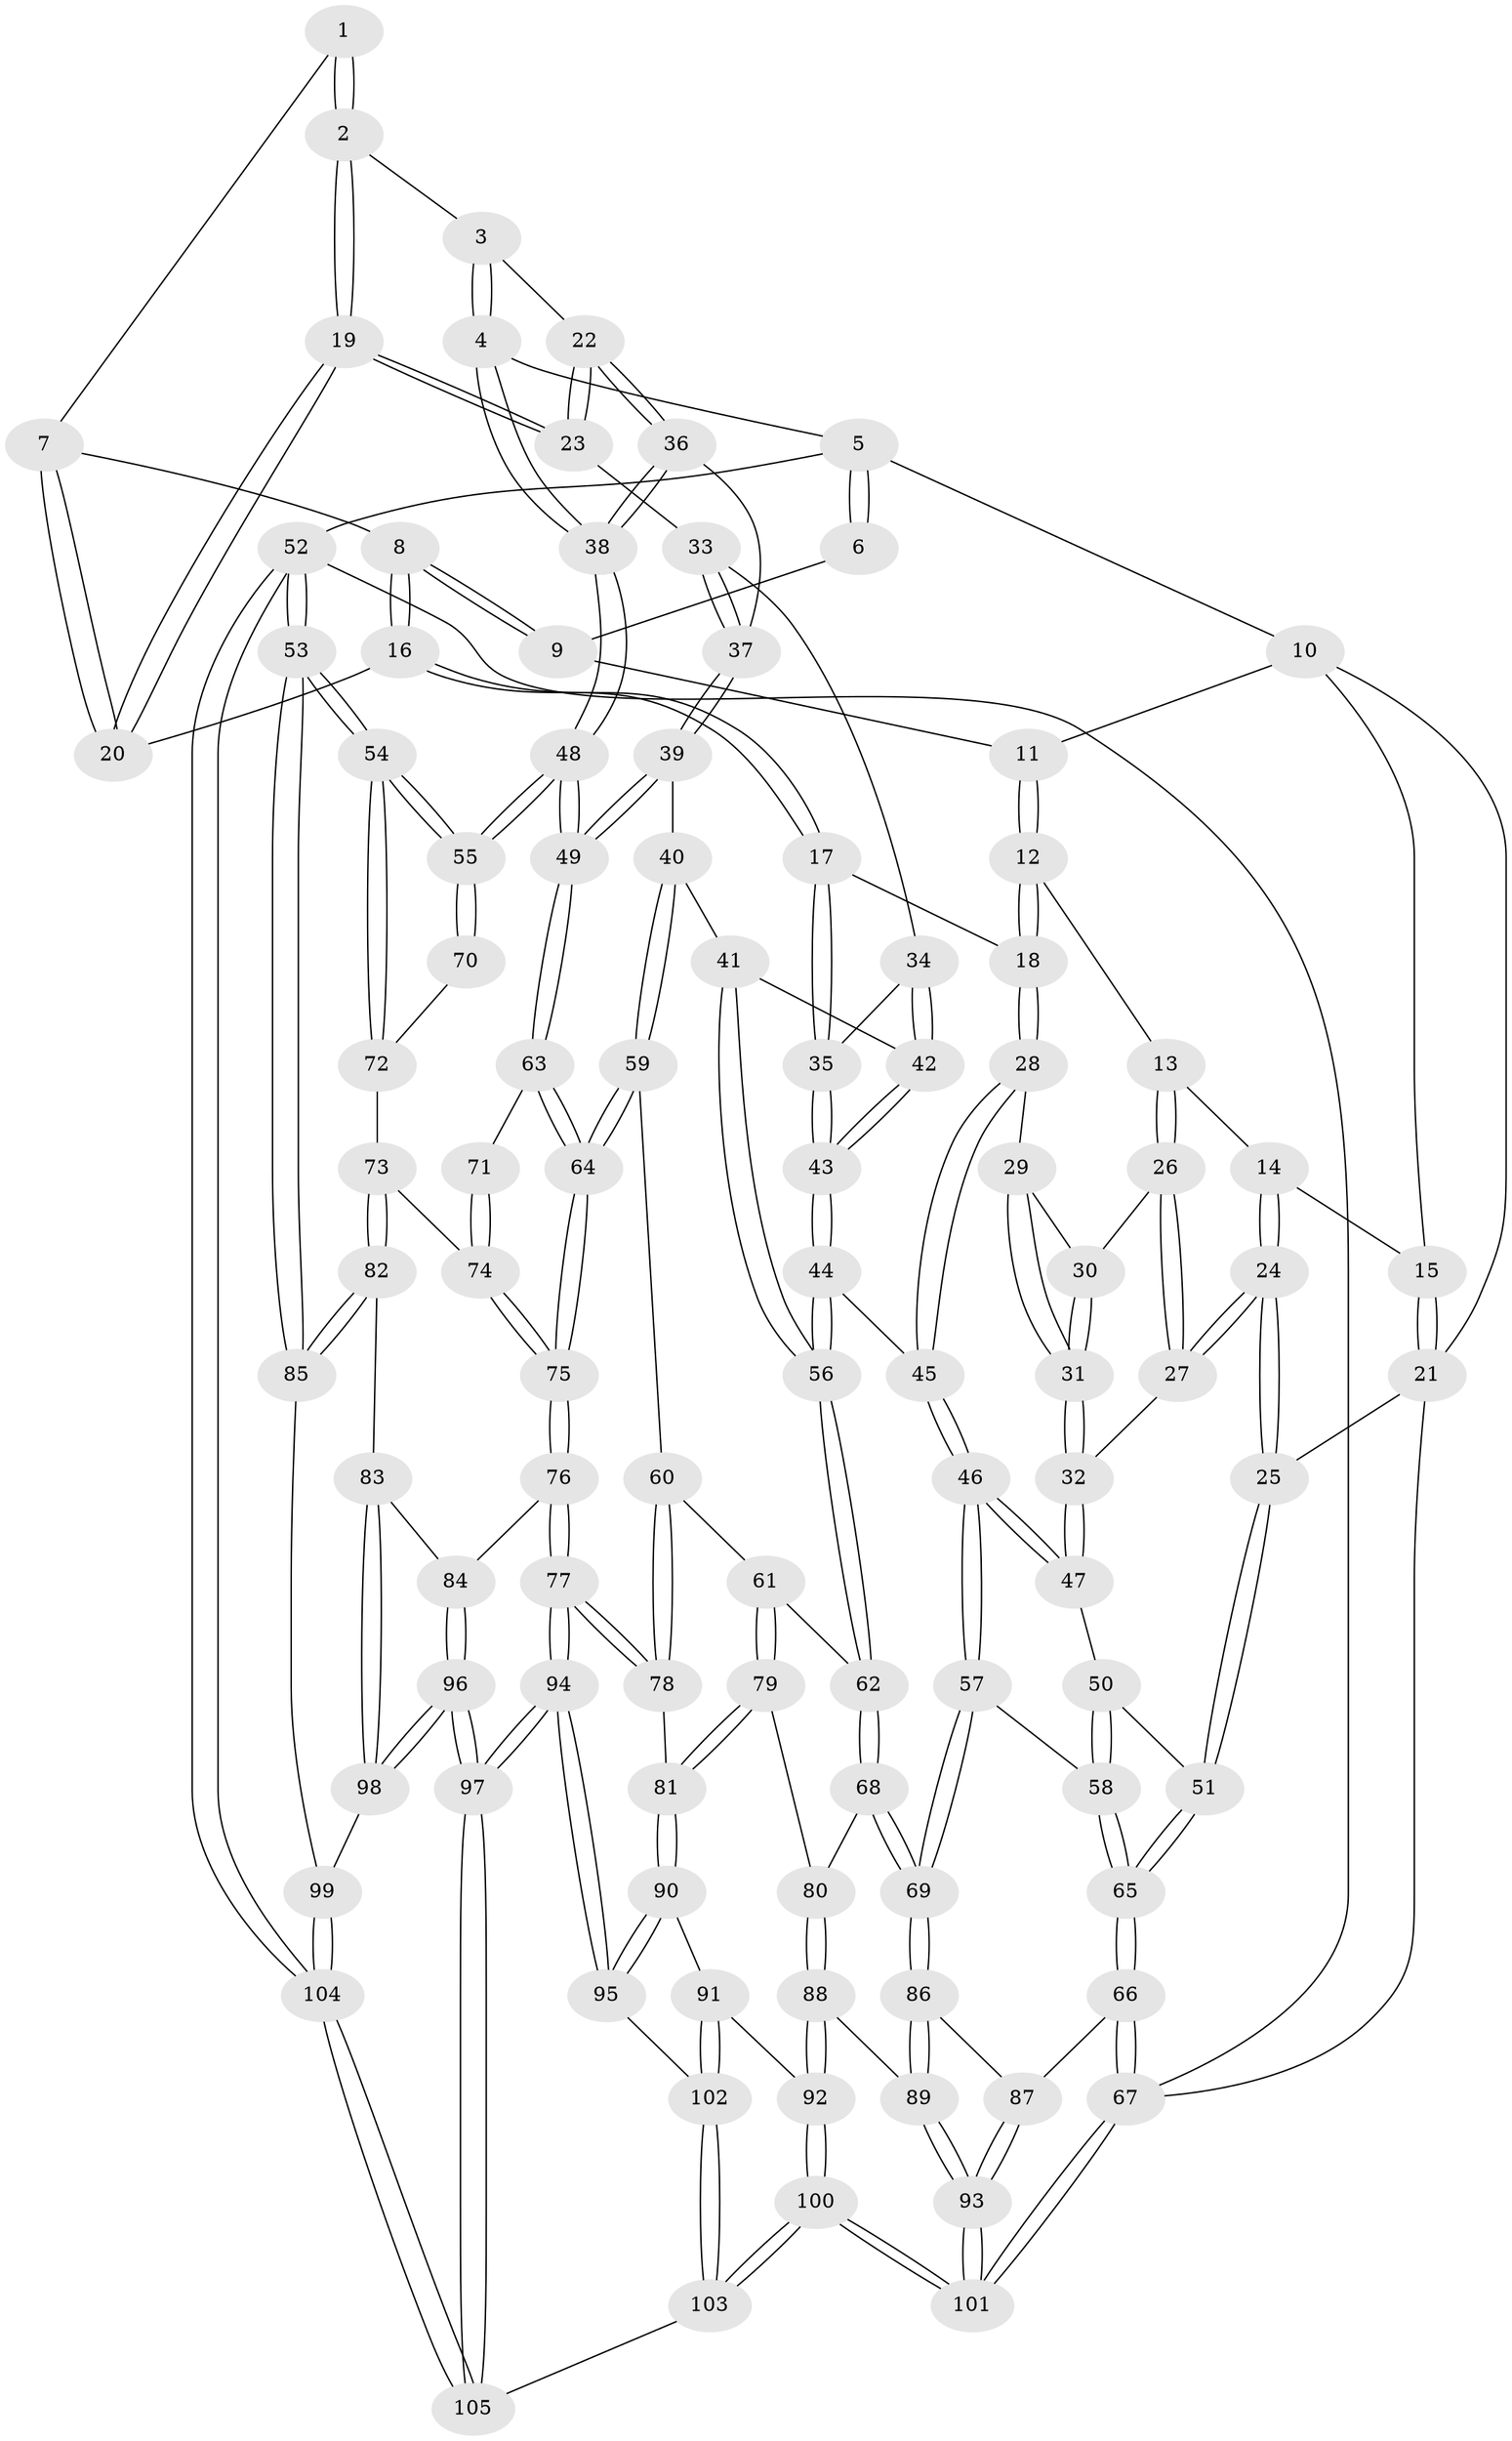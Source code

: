 // Generated by graph-tools (version 1.1) at 2025/27/03/09/25 03:27:11]
// undirected, 105 vertices, 259 edges
graph export_dot {
graph [start="1"]
  node [color=gray90,style=filled];
  1 [pos="+0.7032844936287255+0"];
  2 [pos="+0.834052458982778+0.10444290266687575"];
  3 [pos="+0.8341255686913045+0.10441032295305523"];
  4 [pos="+1+0"];
  5 [pos="+1+0"];
  6 [pos="+0.7001718409904222+0"];
  7 [pos="+0.6900483903643942+0.06324161338779324"];
  8 [pos="+0.5165317521527802+0"];
  9 [pos="+0.43933385078519177+0"];
  10 [pos="+0.17976047805122014+0"];
  11 [pos="+0.4158804246833995+0"];
  12 [pos="+0.3350920097552975+0.09681745086424957"];
  13 [pos="+0.1449922707856558+0.1428980068053724"];
  14 [pos="+0.14005654637086284+0.14049568150935157"];
  15 [pos="+0.1342545882060199+0.0697606730698163"];
  16 [pos="+0.5620943337803855+0.1377440538663158"];
  17 [pos="+0.5205991080916575+0.1855171989603977"];
  18 [pos="+0.3948132389381094+0.23784751915285776"];
  19 [pos="+0.7179564912132265+0.17637851354257"];
  20 [pos="+0.6943129563338022+0.15878828344103282"];
  21 [pos="+0+0"];
  22 [pos="+0.8820864015775018+0.28568933489212933"];
  23 [pos="+0.7218769785195245+0.20690700393263978"];
  24 [pos="+0+0.23996266551344153"];
  25 [pos="+0+0.24922383560722774"];
  26 [pos="+0.1453684923870011+0.14363395133345905"];
  27 [pos="+0.13269586946525044+0.3147346342327322"];
  28 [pos="+0.38146856032806764+0.27677189175549866"];
  29 [pos="+0.37874666550453395+0.27729935792372234"];
  30 [pos="+0.18456389167124895+0.19841338939836897"];
  31 [pos="+0.20976567866133397+0.35402816426176387"];
  32 [pos="+0.19936067499196464+0.3655756993802768"];
  33 [pos="+0.7115132640336981+0.23839795978868977"];
  34 [pos="+0.6692878055820088+0.2927161258369265"];
  35 [pos="+0.5979213387940806+0.3140375332053883"];
  36 [pos="+0.8970987796418304+0.29733483218723233"];
  37 [pos="+0.8080709696114664+0.3837336921914161"];
  38 [pos="+1+0.27922810654292035"];
  39 [pos="+0.7934210727210285+0.4243944419365079"];
  40 [pos="+0.7478112989404981+0.43544243549530176"];
  41 [pos="+0.7250310475248161+0.41969154132065295"];
  42 [pos="+0.6968422166496308+0.37549205573477096"];
  43 [pos="+0.5238891985832104+0.4109993476102244"];
  44 [pos="+0.5063700054954757+0.42968229918848333"];
  45 [pos="+0.43347248594291143+0.37961360042739944"];
  46 [pos="+0.2508941233687982+0.5191218308641453"];
  47 [pos="+0.1920833228601269+0.39466615213087114"];
  48 [pos="+1+0.40765452160499227"];
  49 [pos="+0.844117564842097+0.46775494185581934"];
  50 [pos="+0.07834229906765008+0.4230652363758866"];
  51 [pos="+0+0.393224830820688"];
  52 [pos="+1+1"];
  53 [pos="+1+0.8260544281154202"];
  54 [pos="+1+0.5688016995161719"];
  55 [pos="+1+0.4140535659429703"];
  56 [pos="+0.5124308398185901+0.44542015033328985"];
  57 [pos="+0.247818563126419+0.5566977090400136"];
  58 [pos="+0.12358863717607818+0.5645479503445918"];
  59 [pos="+0.7015016019515263+0.5245421361717418"];
  60 [pos="+0.6558955405404969+0.5359050187734213"];
  61 [pos="+0.6218584496034386+0.534007455475448"];
  62 [pos="+0.513883716753616+0.4546136553750172"];
  63 [pos="+0.846347286401466+0.5380981087187547"];
  64 [pos="+0.7864918835725915+0.617204691729893"];
  65 [pos="+0+0.6856593070478075"];
  66 [pos="+0+0.6923578883683411"];
  67 [pos="+0+1"];
  68 [pos="+0.46731582556277046+0.5510309139034134"];
  69 [pos="+0.28357579946944284+0.6167726167329962"];
  70 [pos="+0.897047747533616+0.5474010723903503"];
  71 [pos="+0.8689235075449612+0.5473607405192719"];
  72 [pos="+0.9763214599529334+0.6138337523518513"];
  73 [pos="+0.9277867684459427+0.6325047478568746"];
  74 [pos="+0.9236376634861491+0.6307801577061949"];
  75 [pos="+0.7867447363340151+0.6239517592291537"];
  76 [pos="+0.7685959554620619+0.6826054669974496"];
  77 [pos="+0.7199707716731771+0.7001338474123071"];
  78 [pos="+0.6877899551679143+0.6913075022941101"];
  79 [pos="+0.5861825153388313+0.671278295415895"];
  80 [pos="+0.5084269354675954+0.6492673949500908"];
  81 [pos="+0.6038709859477945+0.690962113441587"];
  82 [pos="+0.9189051739699041+0.6589129326529881"];
  83 [pos="+0.8799607976531235+0.7537078762977156"];
  84 [pos="+0.7914242884418426+0.7025175201202182"];
  85 [pos="+1+0.8262470880625682"];
  86 [pos="+0.28360194108782105+0.6218492423542995"];
  87 [pos="+0.23251978604765816+0.673395874942049"];
  88 [pos="+0.40058523573138466+0.7694613704437535"];
  89 [pos="+0.3902248240445378+0.767990809261337"];
  90 [pos="+0.5897043067208656+0.7330535700919403"];
  91 [pos="+0.47207393162734435+0.8190225327983983"];
  92 [pos="+0.4512692259670987+0.8073652757540085"];
  93 [pos="+0+1"];
  94 [pos="+0.6831515784185367+0.8884859599913484"];
  95 [pos="+0.6490857773145616+0.874860669833611"];
  96 [pos="+0.7542830776842607+0.9695548013741596"];
  97 [pos="+0.753381662914076+0.970494858371231"];
  98 [pos="+0.927582340674699+0.8221211838195425"];
  99 [pos="+1+0.8275699402609392"];
  100 [pos="+0.25574938705454386+1"];
  101 [pos="+0+1"];
  102 [pos="+0.5116664660151916+0.8752953356150822"];
  103 [pos="+0.4318605424304615+1"];
  104 [pos="+0.8017536932313379+1"];
  105 [pos="+0.7501811583852638+1"];
  1 -- 2;
  1 -- 2;
  1 -- 7;
  2 -- 3;
  2 -- 19;
  2 -- 19;
  3 -- 4;
  3 -- 4;
  3 -- 22;
  4 -- 5;
  4 -- 38;
  4 -- 38;
  5 -- 6;
  5 -- 6;
  5 -- 10;
  5 -- 52;
  6 -- 9;
  7 -- 8;
  7 -- 20;
  7 -- 20;
  8 -- 9;
  8 -- 9;
  8 -- 16;
  8 -- 16;
  9 -- 11;
  10 -- 11;
  10 -- 15;
  10 -- 21;
  11 -- 12;
  11 -- 12;
  12 -- 13;
  12 -- 18;
  12 -- 18;
  13 -- 14;
  13 -- 26;
  13 -- 26;
  14 -- 15;
  14 -- 24;
  14 -- 24;
  15 -- 21;
  15 -- 21;
  16 -- 17;
  16 -- 17;
  16 -- 20;
  17 -- 18;
  17 -- 35;
  17 -- 35;
  18 -- 28;
  18 -- 28;
  19 -- 20;
  19 -- 20;
  19 -- 23;
  19 -- 23;
  21 -- 25;
  21 -- 67;
  22 -- 23;
  22 -- 23;
  22 -- 36;
  22 -- 36;
  23 -- 33;
  24 -- 25;
  24 -- 25;
  24 -- 27;
  24 -- 27;
  25 -- 51;
  25 -- 51;
  26 -- 27;
  26 -- 27;
  26 -- 30;
  27 -- 32;
  28 -- 29;
  28 -- 45;
  28 -- 45;
  29 -- 30;
  29 -- 31;
  29 -- 31;
  30 -- 31;
  30 -- 31;
  31 -- 32;
  31 -- 32;
  32 -- 47;
  32 -- 47;
  33 -- 34;
  33 -- 37;
  33 -- 37;
  34 -- 35;
  34 -- 42;
  34 -- 42;
  35 -- 43;
  35 -- 43;
  36 -- 37;
  36 -- 38;
  36 -- 38;
  37 -- 39;
  37 -- 39;
  38 -- 48;
  38 -- 48;
  39 -- 40;
  39 -- 49;
  39 -- 49;
  40 -- 41;
  40 -- 59;
  40 -- 59;
  41 -- 42;
  41 -- 56;
  41 -- 56;
  42 -- 43;
  42 -- 43;
  43 -- 44;
  43 -- 44;
  44 -- 45;
  44 -- 56;
  44 -- 56;
  45 -- 46;
  45 -- 46;
  46 -- 47;
  46 -- 47;
  46 -- 57;
  46 -- 57;
  47 -- 50;
  48 -- 49;
  48 -- 49;
  48 -- 55;
  48 -- 55;
  49 -- 63;
  49 -- 63;
  50 -- 51;
  50 -- 58;
  50 -- 58;
  51 -- 65;
  51 -- 65;
  52 -- 53;
  52 -- 53;
  52 -- 104;
  52 -- 104;
  52 -- 67;
  53 -- 54;
  53 -- 54;
  53 -- 85;
  53 -- 85;
  54 -- 55;
  54 -- 55;
  54 -- 72;
  54 -- 72;
  55 -- 70;
  55 -- 70;
  56 -- 62;
  56 -- 62;
  57 -- 58;
  57 -- 69;
  57 -- 69;
  58 -- 65;
  58 -- 65;
  59 -- 60;
  59 -- 64;
  59 -- 64;
  60 -- 61;
  60 -- 78;
  60 -- 78;
  61 -- 62;
  61 -- 79;
  61 -- 79;
  62 -- 68;
  62 -- 68;
  63 -- 64;
  63 -- 64;
  63 -- 71;
  64 -- 75;
  64 -- 75;
  65 -- 66;
  65 -- 66;
  66 -- 67;
  66 -- 67;
  66 -- 87;
  67 -- 101;
  67 -- 101;
  68 -- 69;
  68 -- 69;
  68 -- 80;
  69 -- 86;
  69 -- 86;
  70 -- 72;
  71 -- 74;
  71 -- 74;
  72 -- 73;
  73 -- 74;
  73 -- 82;
  73 -- 82;
  74 -- 75;
  74 -- 75;
  75 -- 76;
  75 -- 76;
  76 -- 77;
  76 -- 77;
  76 -- 84;
  77 -- 78;
  77 -- 78;
  77 -- 94;
  77 -- 94;
  78 -- 81;
  79 -- 80;
  79 -- 81;
  79 -- 81;
  80 -- 88;
  80 -- 88;
  81 -- 90;
  81 -- 90;
  82 -- 83;
  82 -- 85;
  82 -- 85;
  83 -- 84;
  83 -- 98;
  83 -- 98;
  84 -- 96;
  84 -- 96;
  85 -- 99;
  86 -- 87;
  86 -- 89;
  86 -- 89;
  87 -- 93;
  87 -- 93;
  88 -- 89;
  88 -- 92;
  88 -- 92;
  89 -- 93;
  89 -- 93;
  90 -- 91;
  90 -- 95;
  90 -- 95;
  91 -- 92;
  91 -- 102;
  91 -- 102;
  92 -- 100;
  92 -- 100;
  93 -- 101;
  93 -- 101;
  94 -- 95;
  94 -- 95;
  94 -- 97;
  94 -- 97;
  95 -- 102;
  96 -- 97;
  96 -- 97;
  96 -- 98;
  96 -- 98;
  97 -- 105;
  97 -- 105;
  98 -- 99;
  99 -- 104;
  99 -- 104;
  100 -- 101;
  100 -- 101;
  100 -- 103;
  100 -- 103;
  102 -- 103;
  102 -- 103;
  103 -- 105;
  104 -- 105;
  104 -- 105;
}
